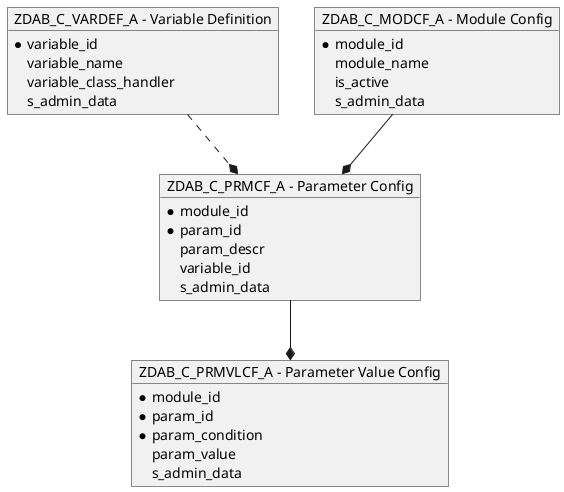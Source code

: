 @startuml DatabaseObjects

' Variable Definition DB 
object "ZDAB_C_VARDEF_A - Variable Definition" as ZDAB_C_VARDEF_A { 
  *variable_id
  variable_name
  variable_class_handler
  s_admin_data
}

' Module Configuration DB
object "ZDAB_C_MODCF_A - Module Config" as ZDAB_C_MODCF_A {
    *module_id
    module_name
    is_active
    s_admin_data
}

' Parameter Configuration DB
object "ZDAB_C_PRMCF_A - Parameter Config" as ZDAB_C_PRMCF_A {
    *module_id
    *param_id
    param_descr
    variable_id
    s_admin_data
}

' Parameter Value Configuration DB
object "ZDAB_C_PRMVLCF_A - Parameter Value Config" as ZDAB_C_PRMVLCF_A {
    *module_id
    *param_id
    *param_condition
    param_value
    s_admin_data
}

ZDAB_C_MODCF_A --* ZDAB_C_PRMCF_A
ZDAB_C_PRMCF_A --* ZDAB_C_PRMVLCF_A
ZDAB_C_VARDEF_A ..* ZDAB_C_PRMCF_A

@enduml